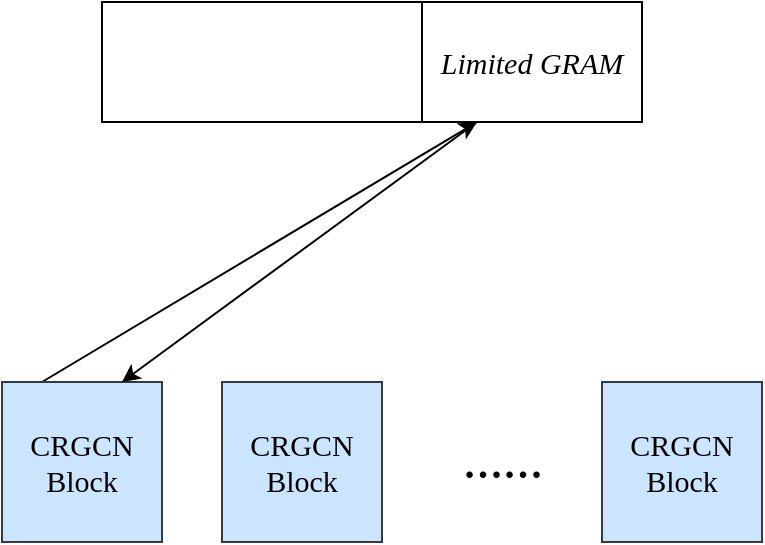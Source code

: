 <mxfile version="18.1.3" type="github">
  <diagram id="kj2rZyOZe8FcI417vjF9" name="Page-1">
    <mxGraphModel dx="918" dy="493" grid="1" gridSize="10" guides="1" tooltips="1" connect="1" arrows="1" fold="1" page="1" pageScale="1" pageWidth="827" pageHeight="1169" math="0" shadow="0">
      <root>
        <mxCell id="0" />
        <mxCell id="1" parent="0" />
        <mxCell id="e_Yc5ugnPnlB0kdQN6kO-5" value="" style="group;fontStyle=2" vertex="1" connectable="0" parent="1">
          <mxGeometry x="60" y="200" width="270" height="60" as="geometry" />
        </mxCell>
        <mxCell id="e_Yc5ugnPnlB0kdQN6kO-3" value="" style="rounded=0;whiteSpace=wrap;html=1;strokeColor=#000000;" vertex="1" parent="e_Yc5ugnPnlB0kdQN6kO-5">
          <mxGeometry width="270" height="60" as="geometry" />
        </mxCell>
        <mxCell id="e_Yc5ugnPnlB0kdQN6kO-4" value="&lt;font style=&quot;font-size: 15px;&quot; face=&quot;Times New Roman&quot;&gt;Limited GRAM&lt;/font&gt;" style="rounded=0;whiteSpace=wrap;html=1;strokeColor=#000000;fontStyle=2" vertex="1" parent="e_Yc5ugnPnlB0kdQN6kO-5">
          <mxGeometry x="160" width="110" height="60" as="geometry" />
        </mxCell>
        <mxCell id="e_Yc5ugnPnlB0kdQN6kO-11" style="rounded=0;orthogonalLoop=1;jettySize=auto;html=1;entryX=0.25;entryY=1;entryDx=0;entryDy=0;fontFamily=Times New Roman;exitX=0.25;exitY=0;exitDx=0;exitDy=0;" edge="1" parent="1" source="e_Yc5ugnPnlB0kdQN6kO-6" target="e_Yc5ugnPnlB0kdQN6kO-4">
          <mxGeometry relative="1" as="geometry" />
        </mxCell>
        <mxCell id="e_Yc5ugnPnlB0kdQN6kO-6" value="CRGCN Block" style="whiteSpace=wrap;html=1;aspect=fixed;fontFamily=Times New Roman;strokeColor=#36393d;fillColor=#cce5ff;fontSize=15;" vertex="1" parent="1">
          <mxGeometry x="10" y="390" width="80" height="80" as="geometry" />
        </mxCell>
        <mxCell id="e_Yc5ugnPnlB0kdQN6kO-12" style="edgeStyle=none;rounded=0;orthogonalLoop=1;jettySize=auto;html=1;entryX=0.75;entryY=0;entryDx=0;entryDy=0;fontFamily=Times New Roman;exitX=0.25;exitY=1;exitDx=0;exitDy=0;" edge="1" parent="1" source="e_Yc5ugnPnlB0kdQN6kO-4" target="e_Yc5ugnPnlB0kdQN6kO-6">
          <mxGeometry relative="1" as="geometry" />
        </mxCell>
        <mxCell id="e_Yc5ugnPnlB0kdQN6kO-13" value="CRGCN Block" style="whiteSpace=wrap;html=1;aspect=fixed;fontFamily=Times New Roman;strokeColor=#36393d;fillColor=#cce5ff;fontSize=15;" vertex="1" parent="1">
          <mxGeometry x="120" y="390" width="80" height="80" as="geometry" />
        </mxCell>
        <mxCell id="e_Yc5ugnPnlB0kdQN6kO-14" value="CRGCN Block" style="whiteSpace=wrap;html=1;aspect=fixed;fontFamily=Times New Roman;strokeColor=#36393d;fillColor=#cce5ff;fontSize=15;" vertex="1" parent="1">
          <mxGeometry x="310" y="390" width="80" height="80" as="geometry" />
        </mxCell>
        <mxCell id="e_Yc5ugnPnlB0kdQN6kO-15" value="……" style="text;html=1;align=center;verticalAlign=bottom;resizable=0;points=[];autosize=1;strokeColor=none;fillColor=none;fontFamily=Times New Roman;fontStyle=1;fontSize=20;" vertex="1" parent="1">
          <mxGeometry x="230" y="415" width="60" height="30" as="geometry" />
        </mxCell>
      </root>
    </mxGraphModel>
  </diagram>
</mxfile>
